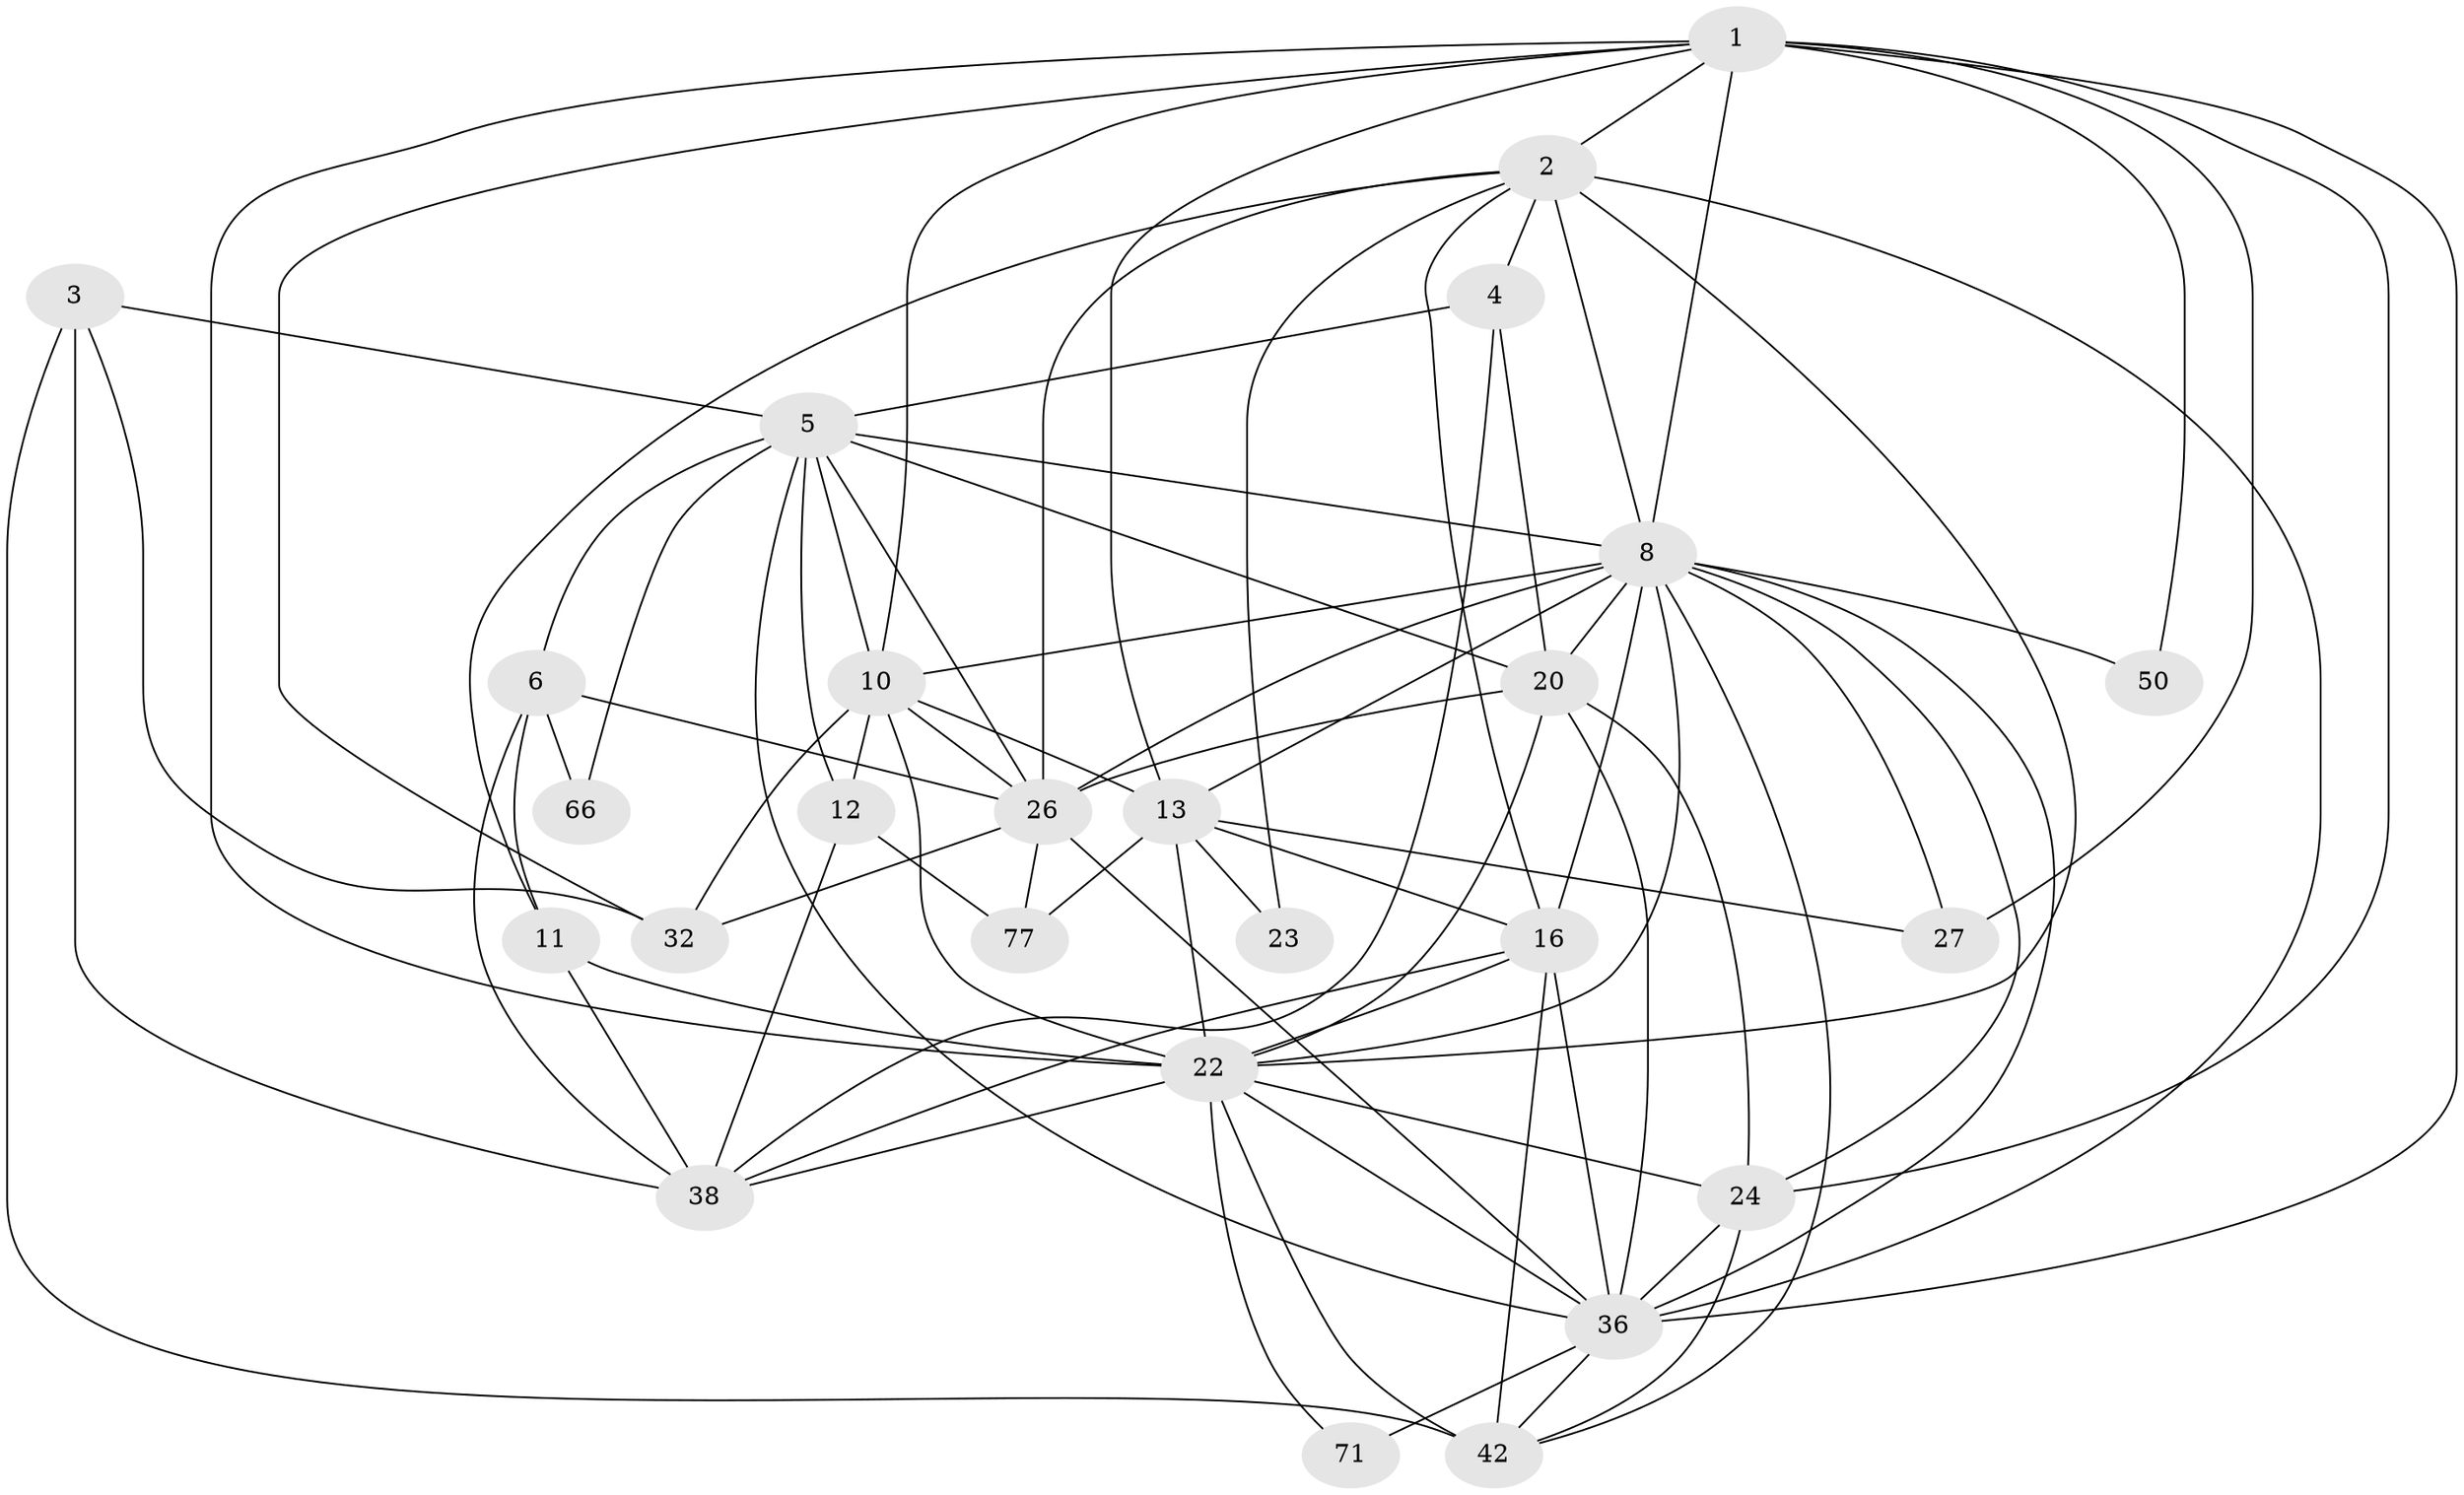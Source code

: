 // original degree distribution, {2: 0.16049382716049382, 5: 0.2222222222222222, 3: 0.2839506172839506, 4: 0.18518518518518517, 6: 0.08641975308641975, 7: 0.037037037037037035, 8: 0.024691358024691357}
// Generated by graph-tools (version 1.1) at 2025/18/03/04/25 18:18:30]
// undirected, 26 vertices, 82 edges
graph export_dot {
graph [start="1"]
  node [color=gray90,style=filled];
  1 [super="+35+15"];
  2 [super="+80+19+7"];
  3 [super="+21"];
  4 [super="+67"];
  5 [super="+53+17"];
  6 [super="+69"];
  8 [super="+9+33+60"];
  10 [super="+25+59"];
  11 [super="+41"];
  12 [super="+28"];
  13 [super="+30+74+62"];
  16 [super="+51+47"];
  20 [super="+81+72"];
  22 [super="+39+55+43+61+31+68+57"];
  23;
  24 [super="+54+49"];
  26 [super="+40+45+44"];
  27 [super="+73"];
  32;
  36 [super="+63+52"];
  38 [super="+58"];
  42 [super="+70+48"];
  50;
  66;
  71;
  77;
  1 -- 32;
  1 -- 2;
  1 -- 10 [weight=2];
  1 -- 50;
  1 -- 24 [weight=2];
  1 -- 8 [weight=3];
  1 -- 22;
  1 -- 36;
  1 -- 13;
  1 -- 27;
  2 -- 11;
  2 -- 23;
  2 -- 16;
  2 -- 8;
  2 -- 22;
  2 -- 36 [weight=2];
  2 -- 26;
  2 -- 4;
  3 -- 32;
  3 -- 42;
  3 -- 38 [weight=2];
  3 -- 5;
  4 -- 20;
  4 -- 5 [weight=2];
  4 -- 38;
  5 -- 66;
  5 -- 8 [weight=2];
  5 -- 12;
  5 -- 20;
  5 -- 26;
  5 -- 6;
  5 -- 36;
  5 -- 10;
  6 -- 26;
  6 -- 38;
  6 -- 66;
  6 -- 11;
  8 -- 16 [weight=3];
  8 -- 50;
  8 -- 22 [weight=2];
  8 -- 26;
  8 -- 24;
  8 -- 42;
  8 -- 13 [weight=2];
  8 -- 36 [weight=2];
  8 -- 20;
  8 -- 10 [weight=2];
  8 -- 27;
  10 -- 22 [weight=3];
  10 -- 26;
  10 -- 32;
  10 -- 12;
  10 -- 13;
  11 -- 38;
  11 -- 22 [weight=2];
  12 -- 77;
  12 -- 38;
  13 -- 16 [weight=2];
  13 -- 77;
  13 -- 22 [weight=2];
  13 -- 23;
  13 -- 27;
  16 -- 38;
  16 -- 42;
  16 -- 22;
  16 -- 36 [weight=2];
  20 -- 22;
  20 -- 26;
  20 -- 24;
  20 -- 36;
  22 -- 71;
  22 -- 24 [weight=3];
  22 -- 38;
  22 -- 42;
  22 -- 36;
  24 -- 42;
  24 -- 36;
  26 -- 36;
  26 -- 32;
  26 -- 77;
  36 -- 71;
  36 -- 42;
}
